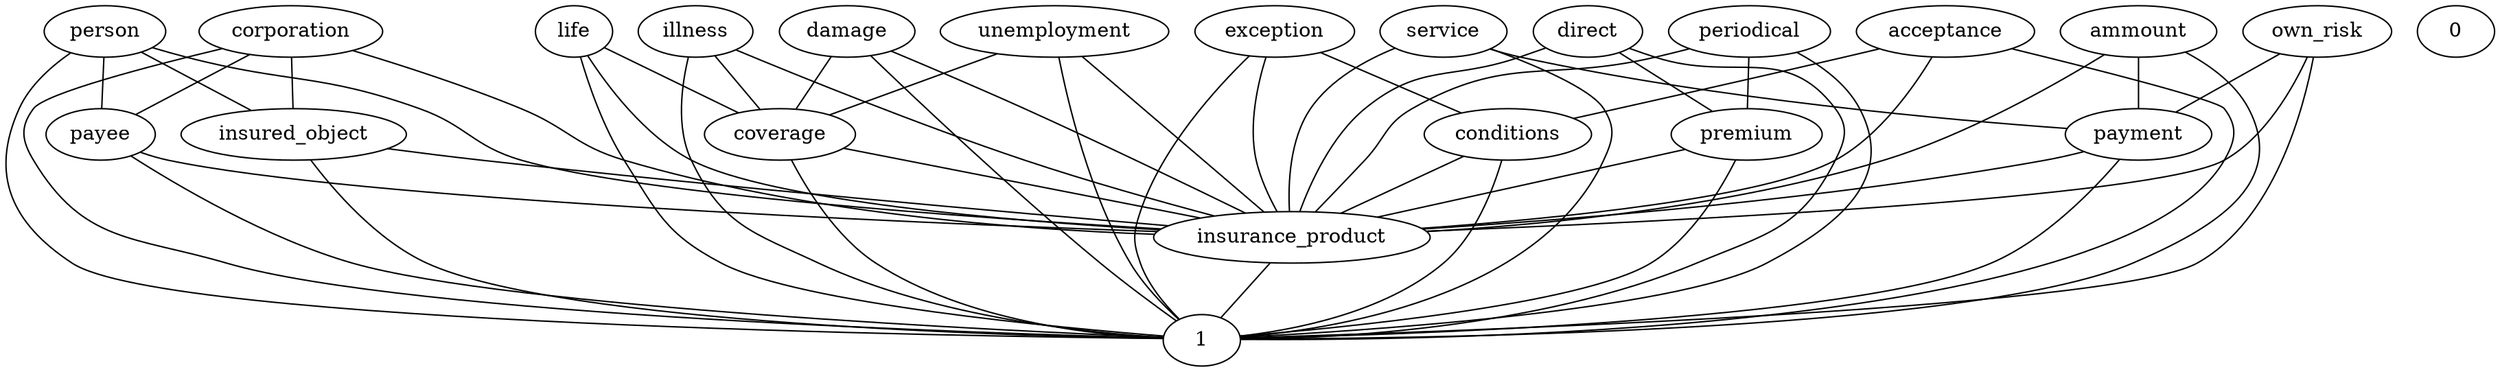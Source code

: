 graph G {
  life;
  service;
  payee;
  person;
  coverage;
  corporation;
  direct;
  illness;
  insured_object;
  periodical;
  conditions;
  0;
  damage;
  1;
  exception;
  own_risk;
  insurance_product;
  ammount;
  acceptance;
  payment;
  premium;
  unemployment;
  own_risk -- payment;
  premium -- insurance_product;
  insured_object -- insurance_product;
  direct -- premium;
  periodical -- premium;
  person -- payee;
  conditions -- insurance_product;
  coverage -- insurance_product;
  payment -- insurance_product;
  exception -- conditions;
  person -- insured_object;
  acceptance -- conditions;
  damage -- coverage;
  life -- coverage;
  ammount -- payment;
  service -- payment;
  corporation -- payee;
  insurance_product -- 1;
  corporation -- insured_object;
  payee -- insurance_product;
  illness -- coverage;
  unemployment -- coverage;
  life -- insurance_product;
  service -- insurance_product;
  payee -- 1;
  person -- 1;
  person -- insurance_product;
  coverage -- 1;
  corporation -- 1;
  corporation -- insurance_product;
  direct -- insurance_product;
  illness -- 1;
  illness -- insurance_product;
  insured_object -- 1;
  periodical -- insurance_product;
  conditions -- 1;
  damage -- 1;
  damage -- insurance_product;
  exception -- 1;
  exception -- insurance_product;
  own_risk -- insurance_product;
  ammount -- insurance_product;
  acceptance -- 1;
  acceptance -- insurance_product;
  payment -- 1;
  premium -- 1;
  unemployment -- 1;
  unemployment -- insurance_product;
  life -- 1;
  service -- 1;
  direct -- 1;
  periodical -- 1;
  own_risk -- 1;
  ammount -- 1;
}
